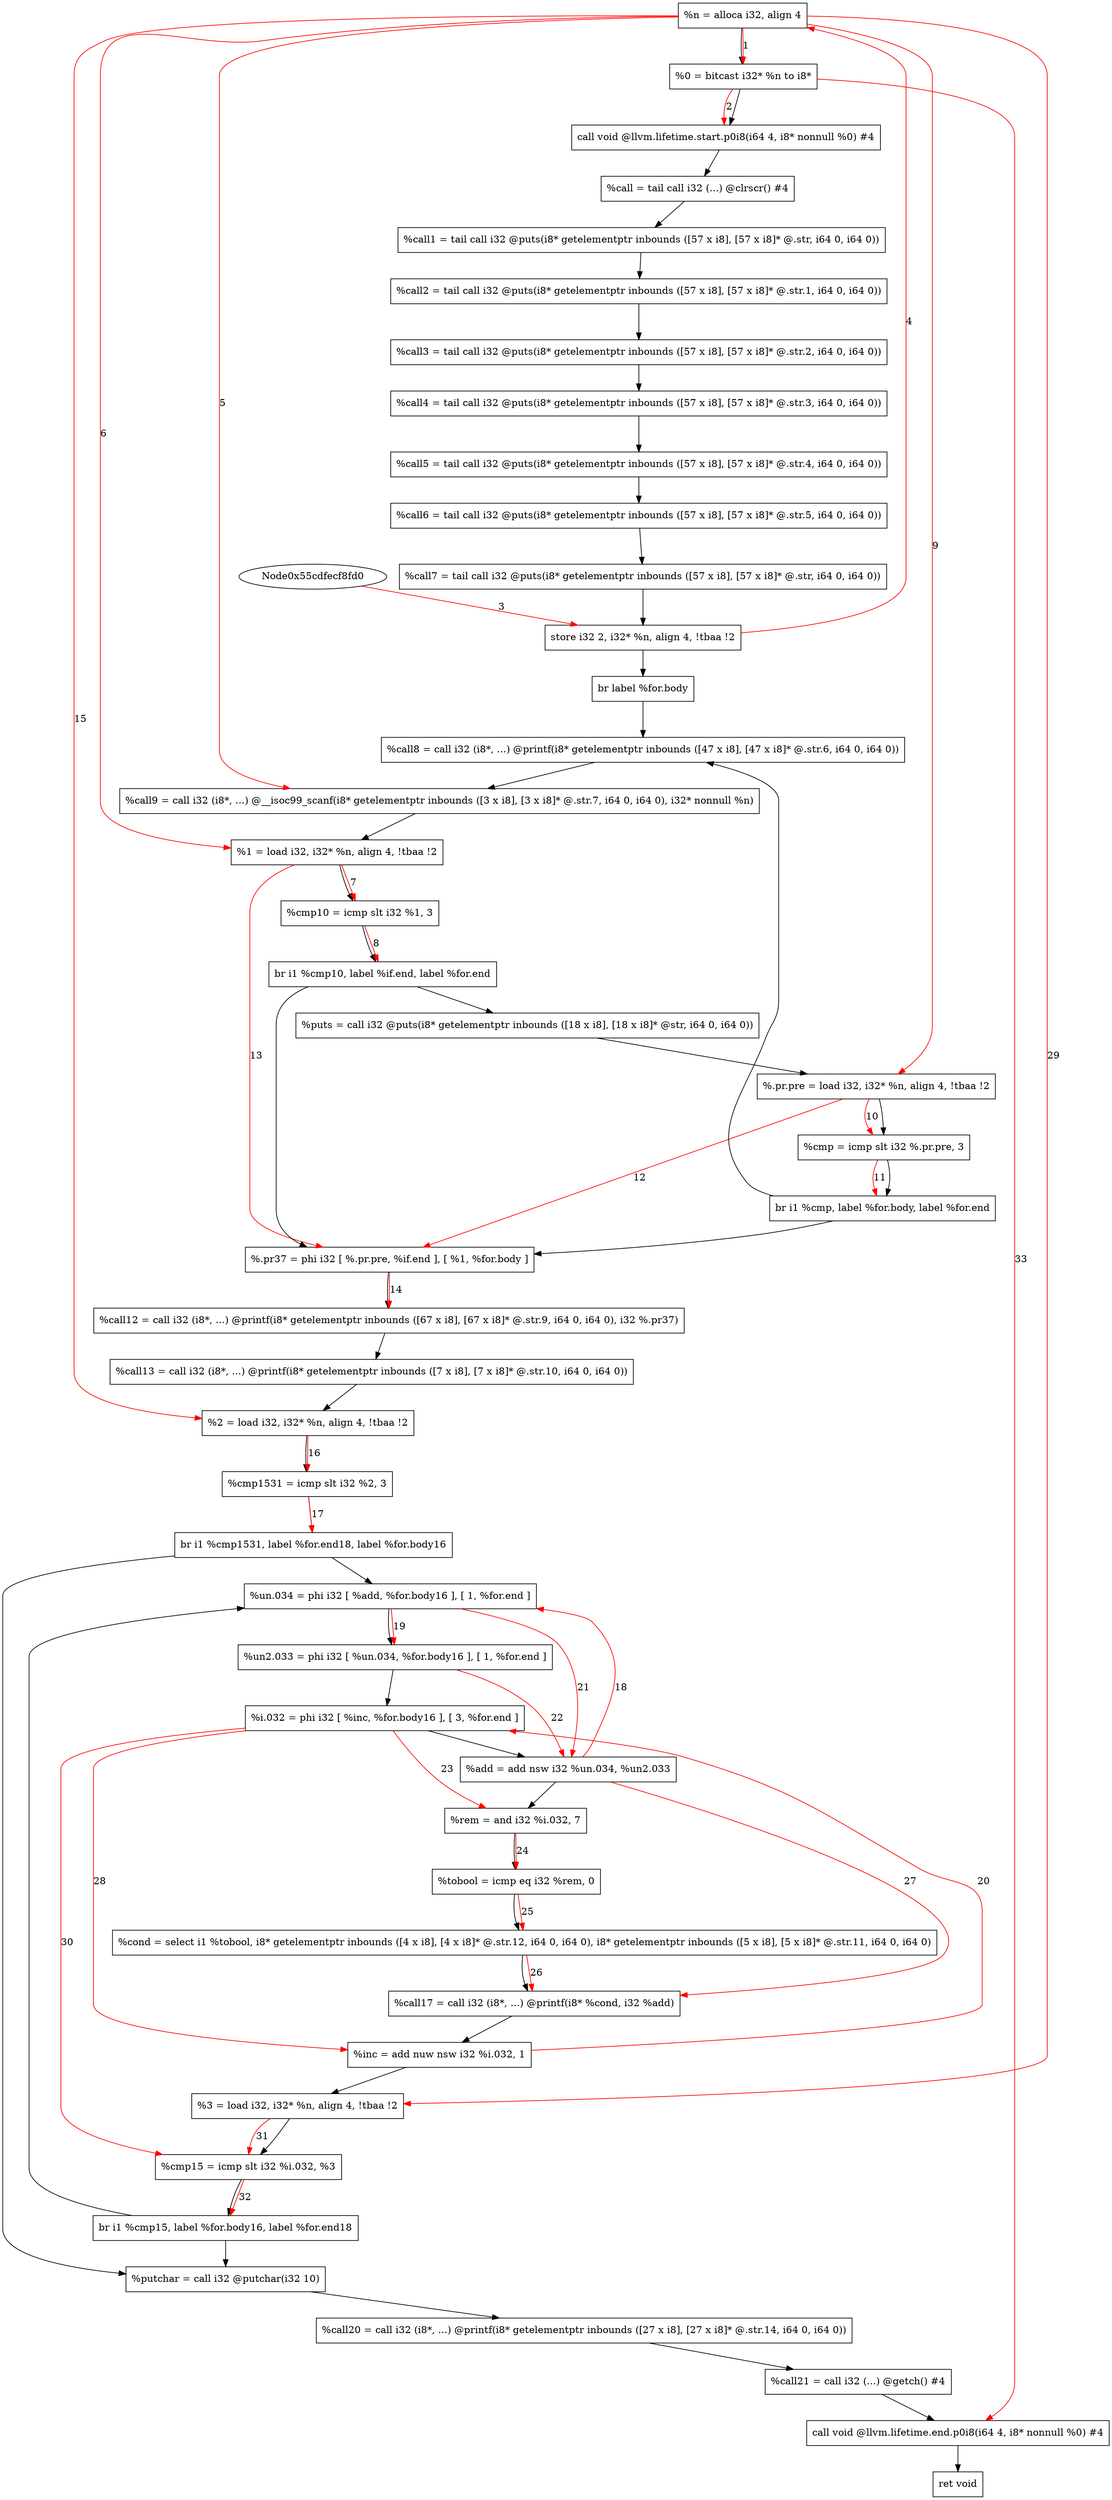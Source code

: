 digraph "CDFG for'func' function" {
	Node0x55cdfecf7608[shape=record, label="  %n = alloca i32, align 4"]
	Node0x55cdfecf7cc8[shape=record, label="  %0 = bitcast i32* %n to i8*"]
	Node0x55cdfecf8128[shape=record, label="  call void @llvm.lifetime.start.p0i8(i64 4, i8* nonnull %0) #4"]
	Node0x55cdfecf8288[shape=record, label="  %call = tail call i32 (...) @clrscr() #4"]
	Node0x55cdfecf86f0[shape=record, label="  %call1 = tail call i32 @puts(i8* getelementptr inbounds ([57 x i8], [57 x i8]* @.str, i64 0, i64 0))"]
	Node0x55cdfecf8880[shape=record, label="  %call2 = tail call i32 @puts(i8* getelementptr inbounds ([57 x i8], [57 x i8]* @.str.1, i64 0, i64 0))"]
	Node0x55cdfecf89f0[shape=record, label="  %call3 = tail call i32 @puts(i8* getelementptr inbounds ([57 x i8], [57 x i8]* @.str.2, i64 0, i64 0))"]
	Node0x55cdfecf8b60[shape=record, label="  %call4 = tail call i32 @puts(i8* getelementptr inbounds ([57 x i8], [57 x i8]* @.str.3, i64 0, i64 0))"]
	Node0x55cdfecf8cd0[shape=record, label="  %call5 = tail call i32 @puts(i8* getelementptr inbounds ([57 x i8], [57 x i8]* @.str.4, i64 0, i64 0))"]
	Node0x55cdfecf8e40[shape=record, label="  %call6 = tail call i32 @puts(i8* getelementptr inbounds ([57 x i8], [57 x i8]* @.str.5, i64 0, i64 0))"]
	Node0x55cdfecf8f30[shape=record, label="  %call7 = tail call i32 @puts(i8* getelementptr inbounds ([57 x i8], [57 x i8]* @.str, i64 0, i64 0))"]
	Node0x55cdfecf9030[shape=record, label="  store i32 2, i32* %n, align 4, !tbaa !2"]
	Node0x55cdfecfa028[shape=record, label="  br label %for.body"]
	Node0x55cdfecfa170[shape=record, label="  %call8 = call i32 (i8*, ...) @printf(i8* getelementptr inbounds ([47 x i8], [47 x i8]* @.str.6, i64 0, i64 0))"]
	Node0x55cdfecfa3d8[shape=record, label="  %call9 = call i32 (i8*, ...) @__isoc99_scanf(i8* getelementptr inbounds ([3 x i8], [3 x i8]* @.str.7, i64 0, i64 0), i32* nonnull %n)"]
	Node0x55cdfecfa638[shape=record, label="  %1 = load i32, i32* %n, align 4, !tbaa !2"]
	Node0x55cdfecfad10[shape=record, label="  %cmp10 = icmp slt i32 %1, 3"]
	Node0x55cdfecfaf38[shape=record, label="  br i1 %cmp10, label %if.end, label %for.end"]
	Node0x55cdfecfb050[shape=record, label="  %puts = call i32 @puts(i8* getelementptr inbounds ([18 x i8], [18 x i8]* @str, i64 0, i64 0))"]
	Node0x55cdfecfadd8[shape=record, label="  %.pr.pre = load i32, i32* %n, align 4, !tbaa !2"]
	Node0x55cdfecfb140[shape=record, label="  %cmp = icmp slt i32 %.pr.pre, 3"]
	Node0x55cdfecfb1e8[shape=record, label="  br i1 %cmp, label %for.body, label %for.end"]
	Node0x55cdfecfb238[shape=record, label="  %.pr37 = phi i32 [ %.pr.pre, %if.end ], [ %1, %for.body ]"]
	Node0x55cdfecfb3d8[shape=record, label="  %call12 = call i32 (i8*, ...) @printf(i8* getelementptr inbounds ([67 x i8], [67 x i8]* @.str.9, i64 0, i64 0), i32 %.pr37)"]
	Node0x55cdfecfb550[shape=record, label="  %call13 = call i32 (i8*, ...) @printf(i8* getelementptr inbounds ([7 x i8], [7 x i8]* @.str.10, i64 0, i64 0))"]
	Node0x55cdfecfaea8[shape=record, label="  %2 = load i32, i32* %n, align 4, !tbaa !2"]
	Node0x55cdfecfb650[shape=record, label="  %cmp1531 = icmp slt i32 %2, 3"]
	Node0x55cdfecfbbb8[shape=record, label="  br i1 %cmp1531, label %for.end18, label %for.body16"]
	Node0x55cdfecfbc58[shape=record, label="  %un.034 = phi i32 [ %add, %for.body16 ], [ 1, %for.end ]"]
	Node0x55cdfecfbd18[shape=record, label="  %un2.033 = phi i32 [ %un.034, %for.body16 ], [ 1, %for.end ]"]
	Node0x55cdfecfc698[shape=record, label="  %i.032 = phi i32 [ %inc, %for.body16 ], [ 3, %for.end ]"]
	Node0x55cdfecfc780[shape=record, label="  %add = add nsw i32 %un.034, %un2.033"]
	Node0x55cdfecfc7f0[shape=record, label="  %rem = and i32 %i.032, 7"]
	Node0x55cdfecfc8b0[shape=record, label="  %tobool = icmp eq i32 %rem, 0"]
	Node0x55cdfecfca78[shape=record, label="  %cond = select i1 %tobool, i8* getelementptr inbounds ([4 x i8], [4 x i8]* @.str.12, i64 0, i64 0), i8* getelementptr inbounds ([5 x i8], [5 x i8]* @.str.11, i64 0, i64 0)"]
	Node0x55cdfecfcb08[shape=record, label="  %call17 = call i32 (i8*, ...) @printf(i8* %cond, i32 %add)"]
	Node0x55cdfecfcc00[shape=record, label="  %inc = add nuw nsw i32 %i.032, 1"]
	Node0x55cdfecfc648[shape=record, label="  %3 = load i32, i32* %n, align 4, !tbaa !2"]
	Node0x55cdfecfcc70[shape=record, label="  %cmp15 = icmp slt i32 %i.032, %3"]
	Node0x55cdfecfcd18[shape=record, label="  br i1 %cmp15, label %for.body16, label %for.end18"]
	Node0x55cdfecfce70[shape=record, label="  %putchar = call i32 @putchar(i32 10)"]
	Node0x55cdfecfd000[shape=record, label="  %call20 = call i32 (i8*, ...) @printf(i8* getelementptr inbounds ([27 x i8], [27 x i8]* @.str.14, i64 0, i64 0))"]
	Node0x55cdfecfd1b8[shape=record, label="  %call21 = call i32 (...) @getch() #4"]
	Node0x55cdfecfd4a8[shape=record, label="  call void @llvm.lifetime.end.p0i8(i64 4, i8* nonnull %0) #4"]
	Node0x55cdfecfd550[shape=record, label="  ret void"]
	Node0x55cdfecf7608 -> Node0x55cdfecf7cc8
	Node0x55cdfecf7cc8 -> Node0x55cdfecf8128
	Node0x55cdfecf8128 -> Node0x55cdfecf8288
	Node0x55cdfecf8288 -> Node0x55cdfecf86f0
	Node0x55cdfecf86f0 -> Node0x55cdfecf8880
	Node0x55cdfecf8880 -> Node0x55cdfecf89f0
	Node0x55cdfecf89f0 -> Node0x55cdfecf8b60
	Node0x55cdfecf8b60 -> Node0x55cdfecf8cd0
	Node0x55cdfecf8cd0 -> Node0x55cdfecf8e40
	Node0x55cdfecf8e40 -> Node0x55cdfecf8f30
	Node0x55cdfecf8f30 -> Node0x55cdfecf9030
	Node0x55cdfecf9030 -> Node0x55cdfecfa028
	Node0x55cdfecfa028 -> Node0x55cdfecfa170
	Node0x55cdfecfa170 -> Node0x55cdfecfa3d8
	Node0x55cdfecfa3d8 -> Node0x55cdfecfa638
	Node0x55cdfecfa638 -> Node0x55cdfecfad10
	Node0x55cdfecfad10 -> Node0x55cdfecfaf38
	Node0x55cdfecfaf38 -> Node0x55cdfecfb050
	Node0x55cdfecfaf38 -> Node0x55cdfecfb238
	Node0x55cdfecfb050 -> Node0x55cdfecfadd8
	Node0x55cdfecfadd8 -> Node0x55cdfecfb140
	Node0x55cdfecfb140 -> Node0x55cdfecfb1e8
	Node0x55cdfecfb1e8 -> Node0x55cdfecfa170
	Node0x55cdfecfb1e8 -> Node0x55cdfecfb238
	Node0x55cdfecfb238 -> Node0x55cdfecfb3d8
	Node0x55cdfecfb3d8 -> Node0x55cdfecfb550
	Node0x55cdfecfb550 -> Node0x55cdfecfaea8
	Node0x55cdfecfaea8 -> Node0x55cdfecfb650
	Node0x55cdfecfb650 -> Node0x55cdfecfbbb8
	Node0x55cdfecfbbb8 -> Node0x55cdfecfce70
	Node0x55cdfecfbbb8 -> Node0x55cdfecfbc58
	Node0x55cdfecfbc58 -> Node0x55cdfecfbd18
	Node0x55cdfecfbd18 -> Node0x55cdfecfc698
	Node0x55cdfecfc698 -> Node0x55cdfecfc780
	Node0x55cdfecfc780 -> Node0x55cdfecfc7f0
	Node0x55cdfecfc7f0 -> Node0x55cdfecfc8b0
	Node0x55cdfecfc8b0 -> Node0x55cdfecfca78
	Node0x55cdfecfca78 -> Node0x55cdfecfcb08
	Node0x55cdfecfcb08 -> Node0x55cdfecfcc00
	Node0x55cdfecfcc00 -> Node0x55cdfecfc648
	Node0x55cdfecfc648 -> Node0x55cdfecfcc70
	Node0x55cdfecfcc70 -> Node0x55cdfecfcd18
	Node0x55cdfecfcd18 -> Node0x55cdfecfbc58
	Node0x55cdfecfcd18 -> Node0x55cdfecfce70
	Node0x55cdfecfce70 -> Node0x55cdfecfd000
	Node0x55cdfecfd000 -> Node0x55cdfecfd1b8
	Node0x55cdfecfd1b8 -> Node0x55cdfecfd4a8
	Node0x55cdfecfd4a8 -> Node0x55cdfecfd550
edge [color=red]
	Node0x55cdfecf7608 -> Node0x55cdfecf7cc8[label="1"]
	Node0x55cdfecf7cc8 -> Node0x55cdfecf8128[label="2"]
	Node0x55cdfecf8fd0 -> Node0x55cdfecf9030[label="3"]
	Node0x55cdfecf9030 -> Node0x55cdfecf7608[label="4"]
	Node0x55cdfecf7608 -> Node0x55cdfecfa3d8[label="5"]
	Node0x55cdfecf7608 -> Node0x55cdfecfa638[label="6"]
	Node0x55cdfecfa638 -> Node0x55cdfecfad10[label="7"]
	Node0x55cdfecfad10 -> Node0x55cdfecfaf38[label="8"]
	Node0x55cdfecf7608 -> Node0x55cdfecfadd8[label="9"]
	Node0x55cdfecfadd8 -> Node0x55cdfecfb140[label="10"]
	Node0x55cdfecfb140 -> Node0x55cdfecfb1e8[label="11"]
	Node0x55cdfecfadd8 -> Node0x55cdfecfb238[label="12"]
	Node0x55cdfecfa638 -> Node0x55cdfecfb238[label="13"]
	Node0x55cdfecfb238 -> Node0x55cdfecfb3d8[label="14"]
	Node0x55cdfecf7608 -> Node0x55cdfecfaea8[label="15"]
	Node0x55cdfecfaea8 -> Node0x55cdfecfb650[label="16"]
	Node0x55cdfecfb650 -> Node0x55cdfecfbbb8[label="17"]
	Node0x55cdfecfc780 -> Node0x55cdfecfbc58[label="18"]
	Node0x55cdfecfbc58 -> Node0x55cdfecfbd18[label="19"]
	Node0x55cdfecfcc00 -> Node0x55cdfecfc698[label="20"]
	Node0x55cdfecfbc58 -> Node0x55cdfecfc780[label="21"]
	Node0x55cdfecfbd18 -> Node0x55cdfecfc780[label="22"]
	Node0x55cdfecfc698 -> Node0x55cdfecfc7f0[label="23"]
	Node0x55cdfecfc7f0 -> Node0x55cdfecfc8b0[label="24"]
	Node0x55cdfecfc8b0 -> Node0x55cdfecfca78[label="25"]
	Node0x55cdfecfca78 -> Node0x55cdfecfcb08[label="26"]
	Node0x55cdfecfc780 -> Node0x55cdfecfcb08[label="27"]
	Node0x55cdfecfc698 -> Node0x55cdfecfcc00[label="28"]
	Node0x55cdfecf7608 -> Node0x55cdfecfc648[label="29"]
	Node0x55cdfecfc698 -> Node0x55cdfecfcc70[label="30"]
	Node0x55cdfecfc648 -> Node0x55cdfecfcc70[label="31"]
	Node0x55cdfecfcc70 -> Node0x55cdfecfcd18[label="32"]
	Node0x55cdfecf7cc8 -> Node0x55cdfecfd4a8[label="33"]
}
